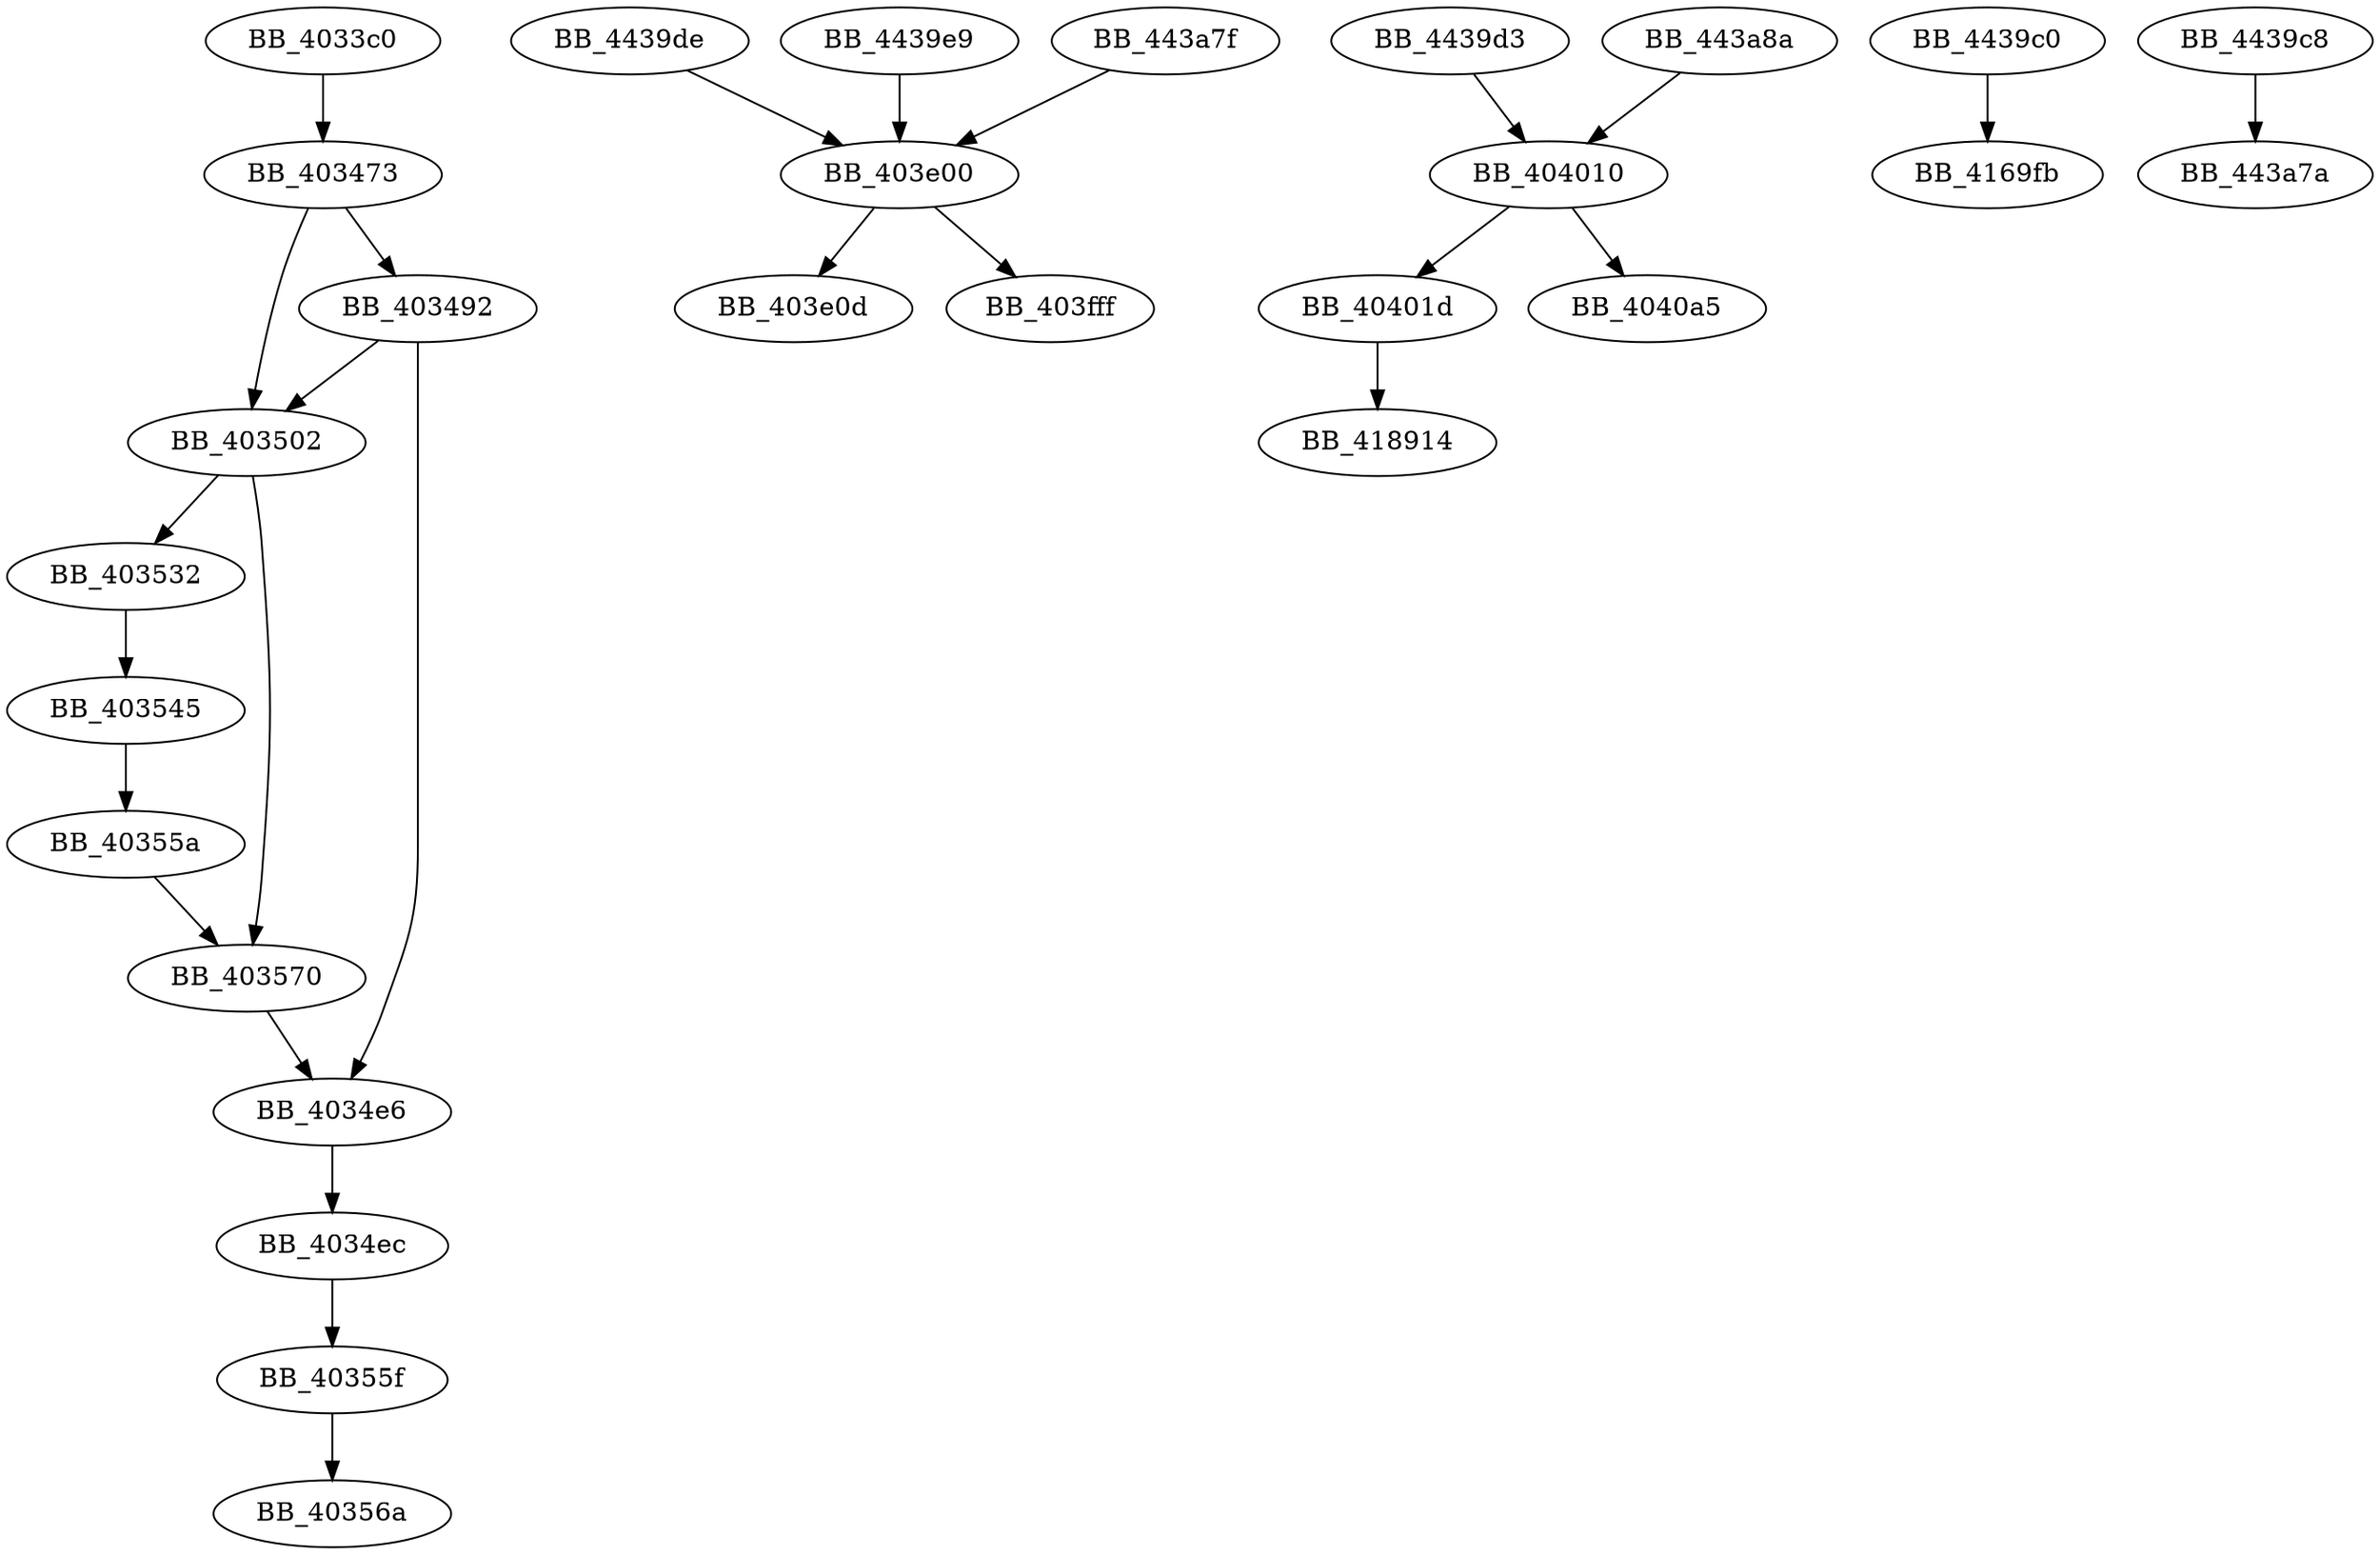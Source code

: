 DiGraph sub_4033C0{
BB_4033c0->BB_403473
BB_403473->BB_403492
BB_403473->BB_403502
BB_403492->BB_4034e6
BB_403492->BB_403502
BB_4034e6->BB_4034ec
BB_4034ec->BB_40355f
BB_403502->BB_403532
BB_403502->BB_403570
BB_403532->BB_403545
BB_403545->BB_40355a
BB_40355a->BB_403570
BB_40355f->BB_40356a
BB_403570->BB_4034e6
BB_403e00->BB_403e0d
BB_403e00->BB_403fff
BB_404010->BB_40401d
BB_404010->BB_4040a5
BB_40401d->BB_418914
BB_4439c0->BB_4169fb
BB_4439c8->BB_443a7a
BB_4439d3->BB_404010
BB_4439de->BB_403e00
BB_4439e9->BB_403e00
BB_443a7f->BB_403e00
BB_443a8a->BB_404010
}
